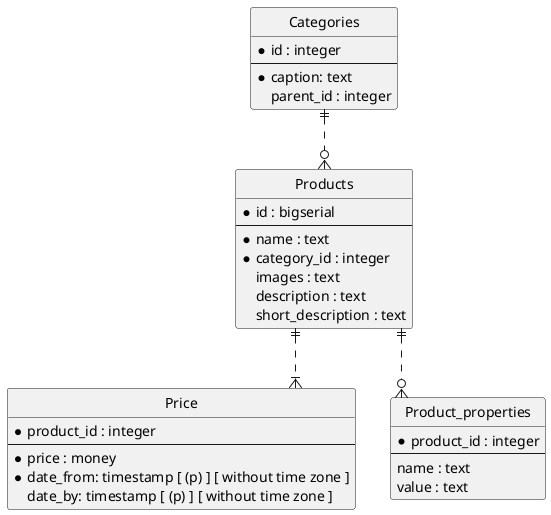 @startuml
' hide the spot
hide circle

' avoid problems with angled crows feet
skinparam linetype ortho

entity "Categories" {
  *id : integer
  --
  *caption: text
  parent_id : integer
}

entity "Products" {
  *id : bigserial
  --
  *name : text
  *category_id : integer
  images : text
  description : text
  short_description : text
}

entity "Price" {
  *product_id : integer
  --
  *price : money
  *date_from: timestamp [ (p) ] [ without time zone ]
  date_by: timestamp [ (p) ] [ without time zone ]
}

entity "Product_properties" {
  *product_id : integer
  --
  name : text
  value : text
}

Categories ||..o{ Products
Products ||..|{ Price
Products ||..o{ Product_properties

@enduml
